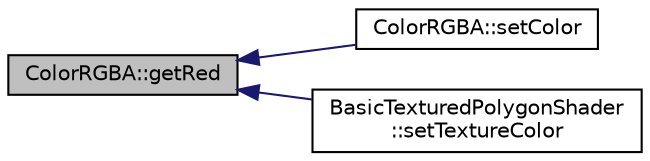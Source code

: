 digraph "ColorRGBA::getRed"
{
  edge [fontname="Helvetica",fontsize="10",labelfontname="Helvetica",labelfontsize="10"];
  node [fontname="Helvetica",fontsize="10",shape=record];
  rankdir="LR";
  Node1 [label="ColorRGBA::getRed",height=0.2,width=0.4,color="black", fillcolor="grey75", style="filled", fontcolor="black"];
  Node1 -> Node2 [dir="back",color="midnightblue",fontsize="10",style="solid"];
  Node2 [label="ColorRGBA::setColor",height=0.2,width=0.4,color="black", fillcolor="white", style="filled",URL="$class_color_r_g_b_a.html#a23c142b9edfc3209ba5d8b107564ed63"];
  Node1 -> Node3 [dir="back",color="midnightblue",fontsize="10",style="solid"];
  Node3 [label="BasicTexturedPolygonShader\l::setTextureColor",height=0.2,width=0.4,color="black", fillcolor="white", style="filled",URL="$class_basic_textured_polygon_shader.html#a82ed488e6b9e7c2562b1ff6e8fa5c78f"];
}

